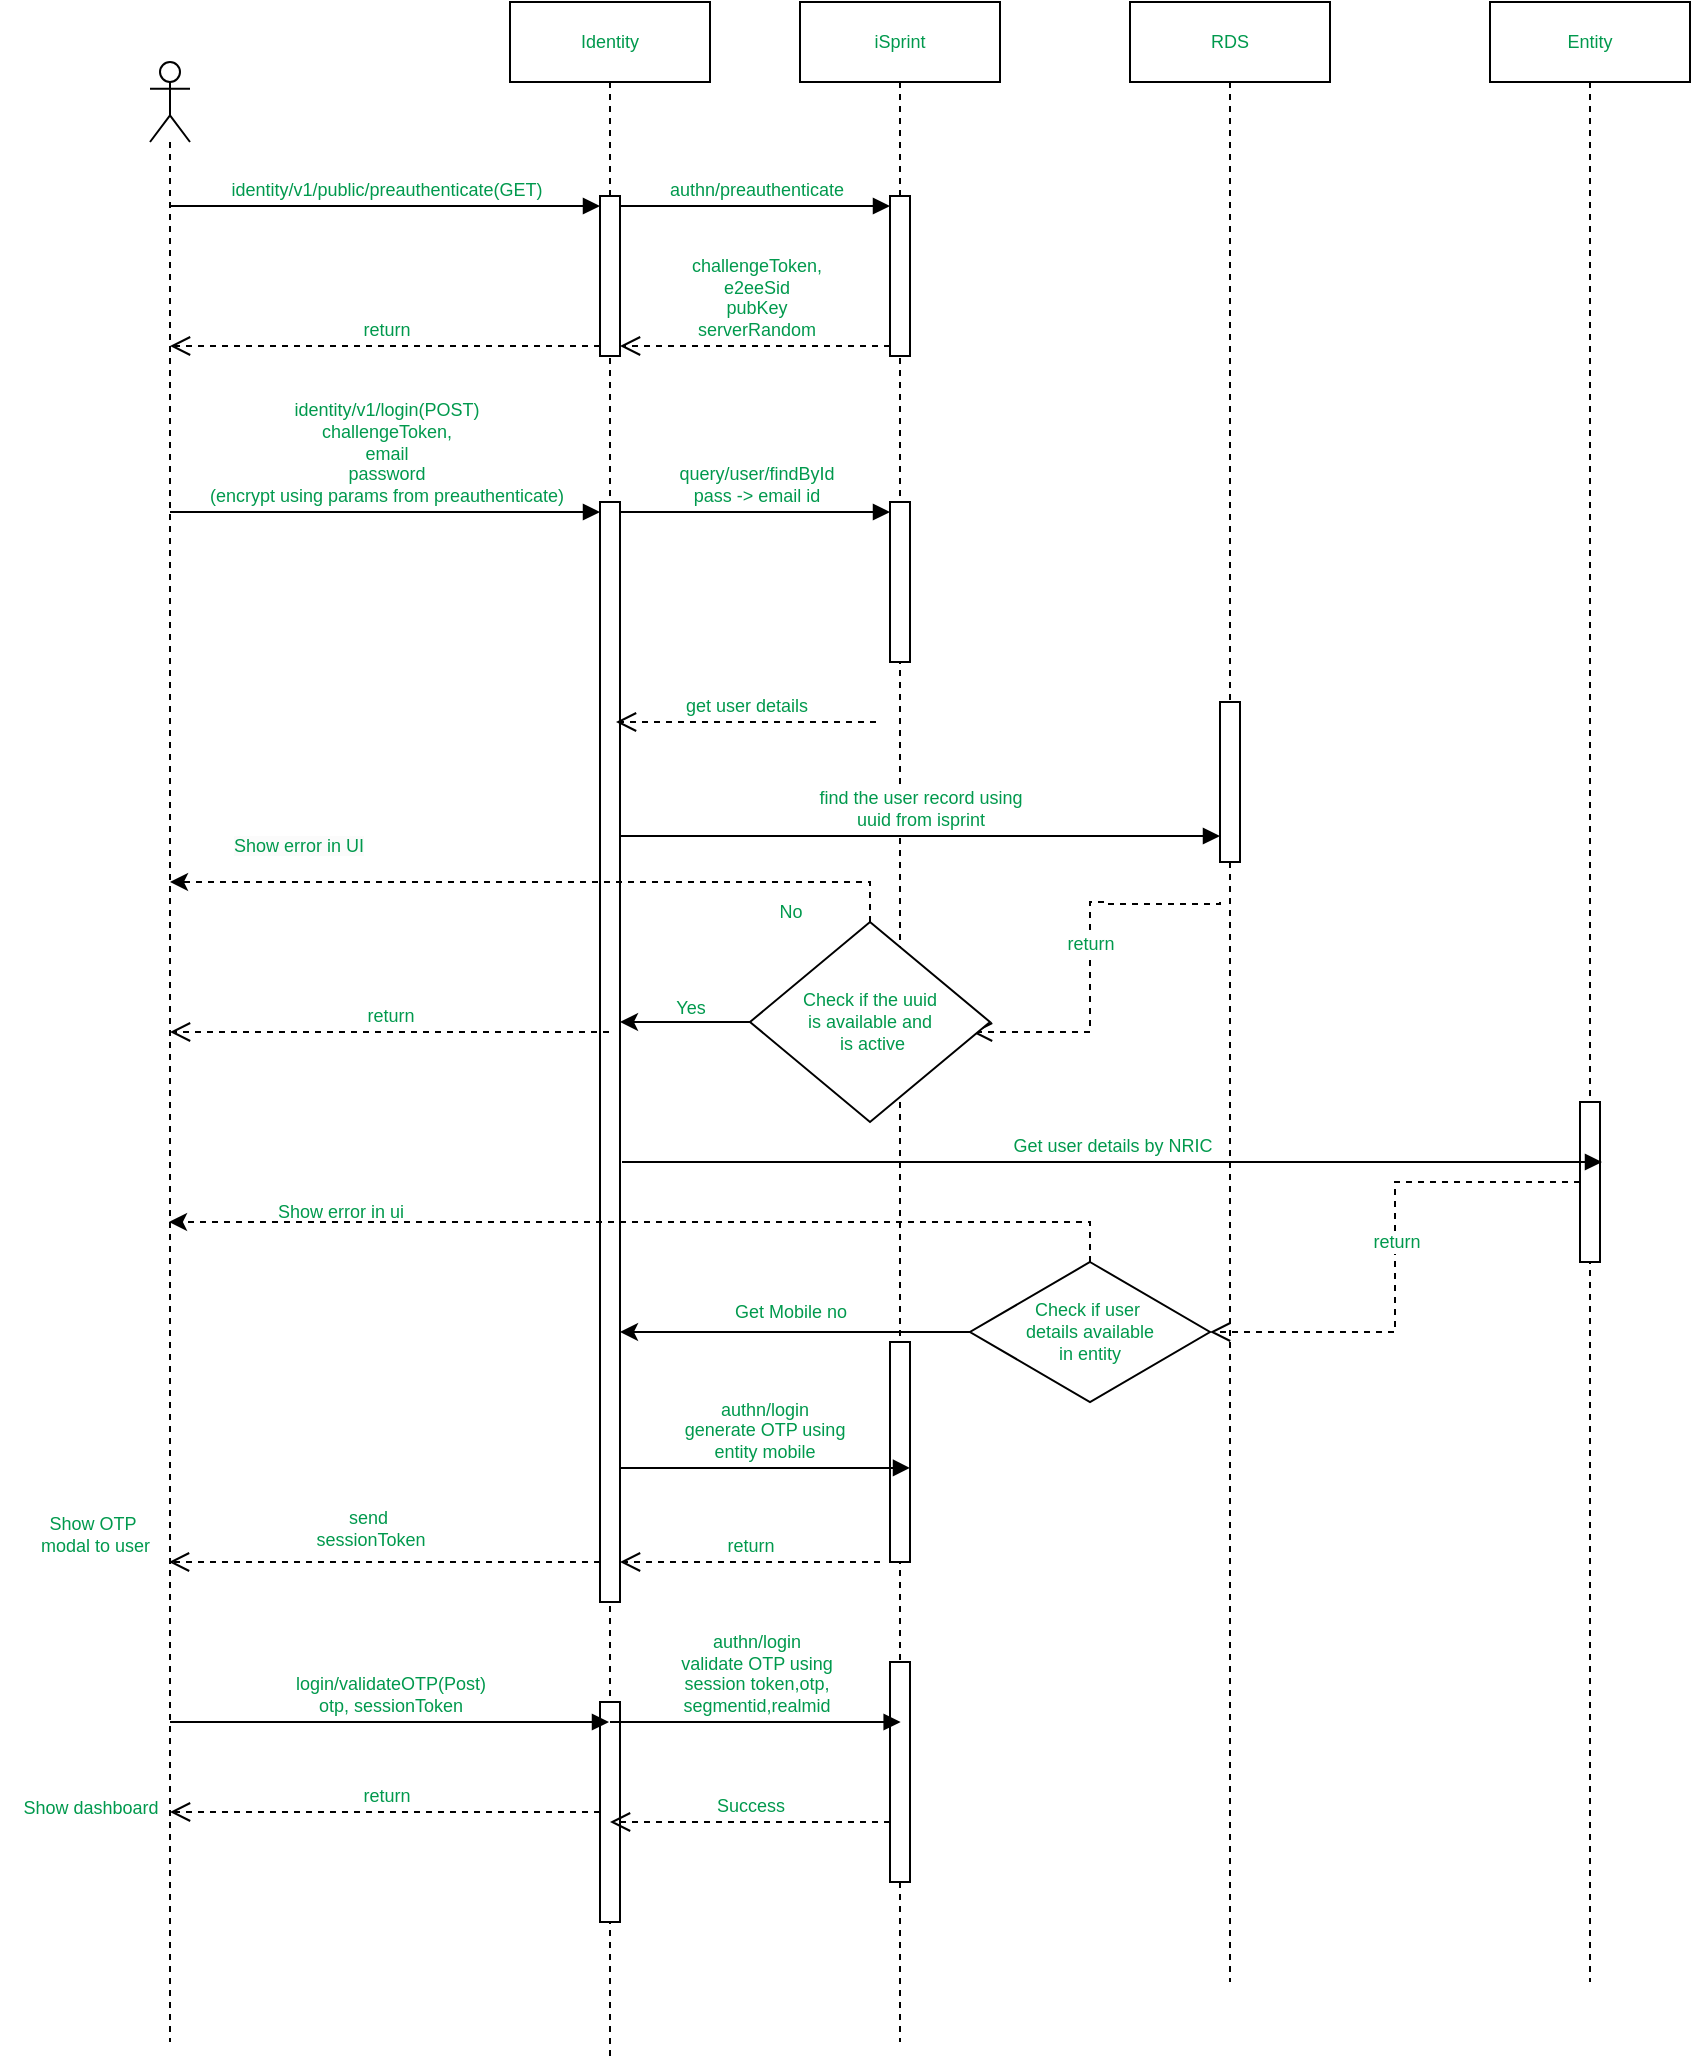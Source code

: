 <mxfile version="22.0.4" type="github">
  <diagram name="Page-1" id="RJbHu5sxq5I47JQGmV-o">
    <mxGraphModel dx="794" dy="432" grid="1" gridSize="10" guides="1" tooltips="1" connect="1" arrows="1" fold="1" page="1" pageScale="1" pageWidth="850" pageHeight="1100" math="0" shadow="0">
      <root>
        <mxCell id="0" />
        <mxCell id="1" parent="0" />
        <mxCell id="B1Z8W7b9JruNJQS_tEDy-1" value="" style="shape=umlLifeline;perimeter=lifelinePerimeter;whiteSpace=wrap;html=1;container=1;dropTarget=0;collapsible=0;recursiveResize=0;outlineConnect=0;portConstraint=eastwest;newEdgeStyle={&quot;curved&quot;:0,&quot;rounded&quot;:0};participant=umlActor;fontColor=#00994D;fontSize=9;" vertex="1" parent="1">
          <mxGeometry x="80" y="70" width="20" height="990" as="geometry" />
        </mxCell>
        <mxCell id="B1Z8W7b9JruNJQS_tEDy-2" value="Identity" style="shape=umlLifeline;perimeter=lifelinePerimeter;whiteSpace=wrap;html=1;container=1;dropTarget=0;collapsible=0;recursiveResize=0;outlineConnect=0;portConstraint=eastwest;newEdgeStyle={&quot;curved&quot;:0,&quot;rounded&quot;:0};fontColor=#00994D;fontSize=9;" vertex="1" parent="1">
          <mxGeometry x="260" y="40" width="100" height="1030" as="geometry" />
        </mxCell>
        <mxCell id="B1Z8W7b9JruNJQS_tEDy-6" value="" style="html=1;points=[[0,0,0,0,5],[0,1,0,0,-5],[1,0,0,0,5],[1,1,0,0,-5]];perimeter=orthogonalPerimeter;outlineConnect=0;targetShapes=umlLifeline;portConstraint=eastwest;newEdgeStyle={&quot;curved&quot;:0,&quot;rounded&quot;:0};fontColor=#00994D;fontSize=9;" vertex="1" parent="B1Z8W7b9JruNJQS_tEDy-2">
          <mxGeometry x="45" y="97" width="10" height="80" as="geometry" />
        </mxCell>
        <mxCell id="B1Z8W7b9JruNJQS_tEDy-16" value="" style="html=1;points=[[0,0,0,0,5],[0,1,0,0,-5],[1,0,0,0,5],[1,1,0,0,-5]];perimeter=orthogonalPerimeter;outlineConnect=0;targetShapes=umlLifeline;portConstraint=eastwest;newEdgeStyle={&quot;curved&quot;:0,&quot;rounded&quot;:0};fontColor=#00994D;fontSize=9;" vertex="1" parent="B1Z8W7b9JruNJQS_tEDy-2">
          <mxGeometry x="45" y="250" width="10" height="550" as="geometry" />
        </mxCell>
        <mxCell id="B1Z8W7b9JruNJQS_tEDy-54" value="" style="html=1;points=[[0,0,0,0,5],[0,1,0,0,-5],[1,0,0,0,5],[1,1,0,0,-5]];perimeter=orthogonalPerimeter;outlineConnect=0;targetShapes=umlLifeline;portConstraint=eastwest;newEdgeStyle={&quot;curved&quot;:0,&quot;rounded&quot;:0};fontColor=#00994D;fontSize=9;" vertex="1" parent="B1Z8W7b9JruNJQS_tEDy-2">
          <mxGeometry x="45" y="850" width="10" height="110" as="geometry" />
        </mxCell>
        <mxCell id="B1Z8W7b9JruNJQS_tEDy-3" value="iSprint" style="shape=umlLifeline;perimeter=lifelinePerimeter;whiteSpace=wrap;html=1;container=1;dropTarget=0;collapsible=0;recursiveResize=0;outlineConnect=0;portConstraint=eastwest;newEdgeStyle={&quot;curved&quot;:0,&quot;rounded&quot;:0};fontColor=#00994D;fontSize=9;" vertex="1" parent="1">
          <mxGeometry x="405" y="40" width="100" height="1020" as="geometry" />
        </mxCell>
        <mxCell id="B1Z8W7b9JruNJQS_tEDy-10" value="" style="html=1;points=[[0,0,0,0,5],[0,1,0,0,-5],[1,0,0,0,5],[1,1,0,0,-5]];perimeter=orthogonalPerimeter;outlineConnect=0;targetShapes=umlLifeline;portConstraint=eastwest;newEdgeStyle={&quot;curved&quot;:0,&quot;rounded&quot;:0};fontColor=#00994D;fontSize=9;" vertex="1" parent="B1Z8W7b9JruNJQS_tEDy-3">
          <mxGeometry x="45" y="97" width="10" height="80" as="geometry" />
        </mxCell>
        <mxCell id="B1Z8W7b9JruNJQS_tEDy-19" value="" style="html=1;points=[[0,0,0,0,5],[0,1,0,0,-5],[1,0,0,0,5],[1,1,0,0,-5]];perimeter=orthogonalPerimeter;outlineConnect=0;targetShapes=umlLifeline;portConstraint=eastwest;newEdgeStyle={&quot;curved&quot;:0,&quot;rounded&quot;:0};fontColor=#00994D;fontSize=9;" vertex="1" parent="B1Z8W7b9JruNJQS_tEDy-3">
          <mxGeometry x="45" y="250" width="10" height="80" as="geometry" />
        </mxCell>
        <mxCell id="B1Z8W7b9JruNJQS_tEDy-43" value="" style="html=1;points=[[0,0,0,0,5],[0,1,0,0,-5],[1,0,0,0,5],[1,1,0,0,-5]];perimeter=orthogonalPerimeter;outlineConnect=0;targetShapes=umlLifeline;portConstraint=eastwest;newEdgeStyle={&quot;curved&quot;:0,&quot;rounded&quot;:0};fontColor=#00994D;fontSize=9;" vertex="1" parent="B1Z8W7b9JruNJQS_tEDy-3">
          <mxGeometry x="45" y="670" width="10" height="110" as="geometry" />
        </mxCell>
        <mxCell id="B1Z8W7b9JruNJQS_tEDy-52" value="" style="html=1;points=[[0,0,0,0,5],[0,1,0,0,-5],[1,0,0,0,5],[1,1,0,0,-5]];perimeter=orthogonalPerimeter;outlineConnect=0;targetShapes=umlLifeline;portConstraint=eastwest;newEdgeStyle={&quot;curved&quot;:0,&quot;rounded&quot;:0};fontColor=#00994D;fontSize=9;" vertex="1" parent="B1Z8W7b9JruNJQS_tEDy-3">
          <mxGeometry x="45" y="830" width="10" height="110" as="geometry" />
        </mxCell>
        <mxCell id="B1Z8W7b9JruNJQS_tEDy-4" value="RDS" style="shape=umlLifeline;perimeter=lifelinePerimeter;whiteSpace=wrap;html=1;container=1;dropTarget=0;collapsible=0;recursiveResize=0;outlineConnect=0;portConstraint=eastwest;newEdgeStyle={&quot;curved&quot;:0,&quot;rounded&quot;:0};fontColor=#00994D;fontSize=9;" vertex="1" parent="1">
          <mxGeometry x="570" y="40" width="100" height="990" as="geometry" />
        </mxCell>
        <mxCell id="B1Z8W7b9JruNJQS_tEDy-22" value="" style="html=1;points=[[0,0,0,0,5],[0,1,0,0,-5],[1,0,0,0,5],[1,1,0,0,-5]];perimeter=orthogonalPerimeter;outlineConnect=0;targetShapes=umlLifeline;portConstraint=eastwest;newEdgeStyle={&quot;curved&quot;:0,&quot;rounded&quot;:0};fontColor=#00994D;fontSize=9;" vertex="1" parent="B1Z8W7b9JruNJQS_tEDy-4">
          <mxGeometry x="45" y="350" width="10" height="80" as="geometry" />
        </mxCell>
        <mxCell id="B1Z8W7b9JruNJQS_tEDy-5" value="Entity" style="shape=umlLifeline;perimeter=lifelinePerimeter;whiteSpace=wrap;html=1;container=1;dropTarget=0;collapsible=0;recursiveResize=0;outlineConnect=0;portConstraint=eastwest;newEdgeStyle={&quot;curved&quot;:0,&quot;rounded&quot;:0};fontColor=#00994D;fontSize=9;" vertex="1" parent="1">
          <mxGeometry x="750" y="40" width="100" height="990" as="geometry" />
        </mxCell>
        <mxCell id="B1Z8W7b9JruNJQS_tEDy-37" value="" style="html=1;points=[[0,0,0,0,5],[0,1,0,0,-5],[1,0,0,0,5],[1,1,0,0,-5]];perimeter=orthogonalPerimeter;outlineConnect=0;targetShapes=umlLifeline;portConstraint=eastwest;newEdgeStyle={&quot;curved&quot;:0,&quot;rounded&quot;:0};fontColor=#00994D;fontSize=9;" vertex="1" parent="B1Z8W7b9JruNJQS_tEDy-5">
          <mxGeometry x="45" y="550" width="10" height="80" as="geometry" />
        </mxCell>
        <mxCell id="B1Z8W7b9JruNJQS_tEDy-7" value="&lt;font style=&quot;font-size: 9px;&quot;&gt;identity/v1/public/preauthenticate(GET)&lt;/font&gt;" style="html=1;verticalAlign=bottom;endArrow=block;curved=0;rounded=0;entryX=0;entryY=0;entryDx=0;entryDy=5;fontColor=#00994D;fontSize=9;" edge="1" target="B1Z8W7b9JruNJQS_tEDy-6" parent="1" source="B1Z8W7b9JruNJQS_tEDy-1">
          <mxGeometry relative="1" as="geometry">
            <mxPoint x="210" y="195" as="sourcePoint" />
          </mxGeometry>
        </mxCell>
        <mxCell id="B1Z8W7b9JruNJQS_tEDy-8" value="return" style="html=1;verticalAlign=bottom;endArrow=open;dashed=1;endSize=8;curved=0;rounded=0;exitX=0;exitY=1;exitDx=0;exitDy=-5;fontColor=#00994D;fontSize=9;" edge="1" source="B1Z8W7b9JruNJQS_tEDy-6" parent="1" target="B1Z8W7b9JruNJQS_tEDy-1">
          <mxGeometry relative="1" as="geometry">
            <mxPoint x="210" y="265" as="targetPoint" />
          </mxGeometry>
        </mxCell>
        <mxCell id="B1Z8W7b9JruNJQS_tEDy-11" value="&lt;font style=&quot;font-size: 9px;&quot;&gt;authn/preauthenticate&lt;/font&gt;" style="html=1;verticalAlign=bottom;endArrow=block;curved=0;rounded=0;entryX=0;entryY=0;entryDx=0;entryDy=5;fontColor=#00994D;fontSize=9;" edge="1" parent="1" target="B1Z8W7b9JruNJQS_tEDy-10" source="B1Z8W7b9JruNJQS_tEDy-6">
          <mxGeometry relative="1" as="geometry">
            <mxPoint x="300" y="182" as="sourcePoint" />
          </mxGeometry>
        </mxCell>
        <mxCell id="B1Z8W7b9JruNJQS_tEDy-12" value="&lt;font style=&quot;font-size: 9px;&quot;&gt;challengeToken,&lt;br style=&quot;font-size: 9px;&quot;&gt;e2eeSid&lt;br style=&quot;font-size: 9px;&quot;&gt;pubKey&lt;br style=&quot;font-size: 9px;&quot;&gt;serverRandom&lt;/font&gt;" style="html=1;verticalAlign=bottom;endArrow=open;dashed=1;endSize=8;curved=0;rounded=0;exitX=0;exitY=1;exitDx=0;exitDy=-5;entryX=1;entryY=1;entryDx=0;entryDy=-5;entryPerimeter=0;fontColor=#00994D;fontSize=9;" edge="1" parent="1" source="B1Z8W7b9JruNJQS_tEDy-10" target="B1Z8W7b9JruNJQS_tEDy-6">
          <mxGeometry relative="1" as="geometry">
            <mxPoint x="300" y="252" as="targetPoint" />
          </mxGeometry>
        </mxCell>
        <mxCell id="B1Z8W7b9JruNJQS_tEDy-17" value="&lt;font style=&quot;font-size: 9px;&quot;&gt;identity/v1/login(POST)&lt;br style=&quot;font-size: 9px;&quot;&gt;challengeToken,&lt;br style=&quot;font-size: 9px;&quot;&gt;email&lt;br style=&quot;font-size: 9px;&quot;&gt;password &lt;br style=&quot;font-size: 9px;&quot;&gt;(encrypt using params from preauthenticate)&lt;/font&gt;" style="html=1;verticalAlign=bottom;endArrow=block;curved=0;rounded=0;entryX=0;entryY=0;entryDx=0;entryDy=5;fontColor=#00994D;fontSize=9;" edge="1" parent="1" target="B1Z8W7b9JruNJQS_tEDy-16" source="B1Z8W7b9JruNJQS_tEDy-1">
          <mxGeometry relative="1" as="geometry">
            <mxPoint x="130" y="335" as="sourcePoint" />
          </mxGeometry>
        </mxCell>
        <mxCell id="B1Z8W7b9JruNJQS_tEDy-20" value="&lt;font style=&quot;font-size: 9px;&quot;&gt;query/user/findById&lt;br style=&quot;font-size: 9px;&quot;&gt;pass -&amp;gt; email id&lt;br style=&quot;font-size: 9px;&quot;&gt;&lt;/font&gt;" style="html=1;verticalAlign=bottom;endArrow=block;curved=0;rounded=0;exitX=1;exitY=0;exitDx=0;exitDy=5;exitPerimeter=0;entryX=0;entryY=0;entryDx=0;entryDy=5;entryPerimeter=0;fontColor=#00994D;fontSize=9;" edge="1" parent="1" source="B1Z8W7b9JruNJQS_tEDy-16" target="B1Z8W7b9JruNJQS_tEDy-19">
          <mxGeometry relative="1" as="geometry">
            <mxPoint x="340" y="340" as="sourcePoint" />
            <mxPoint x="410" y="335" as="targetPoint" />
          </mxGeometry>
        </mxCell>
        <mxCell id="B1Z8W7b9JruNJQS_tEDy-21" value="&lt;span style=&quot;font-size: 9px;&quot;&gt;get user details&lt;/span&gt;" style="html=1;verticalAlign=bottom;endArrow=open;dashed=1;endSize=8;curved=0;rounded=0;exitX=0;exitY=1;exitDx=0;exitDy=-5;entryX=1;entryY=1;entryDx=0;entryDy=-5;entryPerimeter=0;fontColor=#00994D;fontSize=9;" edge="1" parent="1">
          <mxGeometry relative="1" as="geometry">
            <mxPoint x="313" y="400" as="targetPoint" />
            <mxPoint x="443" y="400" as="sourcePoint" />
          </mxGeometry>
        </mxCell>
        <mxCell id="B1Z8W7b9JruNJQS_tEDy-23" value="&lt;font style=&quot;font-size: 9px;&quot;&gt;find the user record using &lt;br style=&quot;font-size: 9px;&quot;&gt;uuid from isprint&lt;br style=&quot;font-size: 9px;&quot;&gt;&lt;/font&gt;" style="html=1;verticalAlign=bottom;endArrow=block;curved=0;rounded=0;fontColor=#00994D;fontSize=9;" edge="1" parent="1">
          <mxGeometry relative="1" as="geometry">
            <mxPoint x="315" y="457" as="sourcePoint" />
            <mxPoint x="615" y="457" as="targetPoint" />
          </mxGeometry>
        </mxCell>
        <mxCell id="B1Z8W7b9JruNJQS_tEDy-25" value="return" style="html=1;verticalAlign=bottom;endArrow=open;dashed=1;endSize=8;rounded=0;entryX=0.925;entryY=0.55;entryDx=0;entryDy=0;entryPerimeter=0;strokeColor=default;edgeStyle=orthogonalEdgeStyle;fontColor=#00994D;fontSize=9;" edge="1" parent="1" target="B1Z8W7b9JruNJQS_tEDy-28">
          <mxGeometry x="0.004" relative="1" as="geometry">
            <mxPoint x="615" y="490" as="sourcePoint" />
            <mxPoint x="500" y="520" as="targetPoint" />
            <Array as="points">
              <mxPoint x="615" y="491" />
              <mxPoint x="558" y="491" />
              <mxPoint x="558" y="490" />
              <mxPoint x="550" y="490" />
              <mxPoint x="550" y="555" />
            </Array>
            <mxPoint as="offset" />
          </mxGeometry>
        </mxCell>
        <mxCell id="B1Z8W7b9JruNJQS_tEDy-30" style="rounded=0;orthogonalLoop=1;jettySize=auto;html=1;exitX=0;exitY=0.5;exitDx=0;exitDy=0;fontColor=#00994D;fontSize=9;" edge="1" parent="1" source="B1Z8W7b9JruNJQS_tEDy-28" target="B1Z8W7b9JruNJQS_tEDy-16">
          <mxGeometry relative="1" as="geometry" />
        </mxCell>
        <mxCell id="B1Z8W7b9JruNJQS_tEDy-31" style="edgeStyle=orthogonalEdgeStyle;rounded=0;orthogonalLoop=1;jettySize=auto;html=1;exitX=0.5;exitY=0;exitDx=0;exitDy=0;dashed=1;fontColor=#00994D;fontSize=9;" edge="1" parent="1" source="B1Z8W7b9JruNJQS_tEDy-28" target="B1Z8W7b9JruNJQS_tEDy-1">
          <mxGeometry relative="1" as="geometry">
            <Array as="points">
              <mxPoint x="440" y="480" />
            </Array>
          </mxGeometry>
        </mxCell>
        <mxCell id="B1Z8W7b9JruNJQS_tEDy-28" value="&lt;font style=&quot;font-size: 9px;&quot;&gt;Check if the uuid &lt;br style=&quot;font-size: 9px;&quot;&gt;is available and&lt;br style=&quot;font-size: 9px;&quot;&gt;&amp;nbsp;is active&lt;/font&gt;" style="rhombus;whiteSpace=wrap;html=1;fontColor=#00994D;fontSize=9;" vertex="1" parent="1">
          <mxGeometry x="380" y="500" width="120" height="100" as="geometry" />
        </mxCell>
        <mxCell id="B1Z8W7b9JruNJQS_tEDy-32" value="No" style="text;html=1;align=center;verticalAlign=middle;resizable=0;points=[];autosize=1;strokeColor=none;fillColor=none;fontColor=#00994D;fontSize=9;" vertex="1" parent="1">
          <mxGeometry x="380" y="485" width="40" height="20" as="geometry" />
        </mxCell>
        <mxCell id="B1Z8W7b9JruNJQS_tEDy-33" value="Yes" style="text;html=1;align=center;verticalAlign=middle;resizable=0;points=[];autosize=1;strokeColor=none;fillColor=none;fontColor=#00994D;fontSize=9;" vertex="1" parent="1">
          <mxGeometry x="330" y="533" width="40" height="20" as="geometry" />
        </mxCell>
        <mxCell id="B1Z8W7b9JruNJQS_tEDy-35" value="&lt;span style=&quot;font-family: Helvetica; font-style: normal; font-variant-ligatures: normal; font-variant-caps: normal; font-weight: 400; letter-spacing: normal; orphans: 2; text-align: center; text-indent: 0px; text-transform: none; widows: 2; word-spacing: 0px; -webkit-text-stroke-width: 0px; background-color: rgb(251, 251, 251); text-decoration-thickness: initial; text-decoration-style: initial; text-decoration-color: initial; float: none; display: inline !important; font-size: 9px;&quot;&gt;&lt;font style=&quot;font-size: 9px;&quot;&gt;Show error in UI&lt;/font&gt;&lt;/span&gt;" style="text;whiteSpace=wrap;html=1;fontColor=#00994D;fontSize=9;" vertex="1" parent="1">
          <mxGeometry x="120" y="450" width="120" height="40" as="geometry" />
        </mxCell>
        <mxCell id="B1Z8W7b9JruNJQS_tEDy-38" value="&lt;font style=&quot;font-size: 9px;&quot;&gt;Get user details by NRIC&lt;/font&gt;" style="html=1;verticalAlign=bottom;endArrow=block;curved=0;rounded=0;fontColor=#00994D;fontSize=9;" edge="1" parent="1">
          <mxGeometry relative="1" as="geometry">
            <mxPoint x="316" y="620" as="sourcePoint" />
            <mxPoint x="806" y="620" as="targetPoint" />
          </mxGeometry>
        </mxCell>
        <mxCell id="B1Z8W7b9JruNJQS_tEDy-44" style="rounded=0;orthogonalLoop=1;jettySize=auto;html=1;exitX=0;exitY=0.5;exitDx=0;exitDy=0;fontColor=#00994D;fontSize=9;" edge="1" parent="1" source="B1Z8W7b9JruNJQS_tEDy-39" target="B1Z8W7b9JruNJQS_tEDy-16">
          <mxGeometry relative="1" as="geometry" />
        </mxCell>
        <mxCell id="B1Z8W7b9JruNJQS_tEDy-39" value="&lt;font style=&quot;font-size: 9px;&quot;&gt;Check if user&amp;nbsp;&lt;br style=&quot;font-size: 9px;&quot;&gt;details available&lt;br style=&quot;font-size: 9px;&quot;&gt;in entity&lt;br style=&quot;font-size: 9px;&quot;&gt;&lt;/font&gt;" style="rhombus;whiteSpace=wrap;html=1;fontColor=#00994D;fontSize=9;" vertex="1" parent="1">
          <mxGeometry x="490" y="670" width="120" height="70" as="geometry" />
        </mxCell>
        <mxCell id="B1Z8W7b9JruNJQS_tEDy-40" value="return" style="html=1;verticalAlign=bottom;endArrow=open;dashed=1;endSize=8;rounded=0;entryX=1;entryY=0.5;entryDx=0;entryDy=0;edgeStyle=orthogonalEdgeStyle;fontColor=#00994D;fontSize=9;" edge="1" parent="1" source="B1Z8W7b9JruNJQS_tEDy-37" target="B1Z8W7b9JruNJQS_tEDy-39">
          <mxGeometry relative="1" as="geometry">
            <mxPoint x="760" y="680" as="sourcePoint" />
            <mxPoint x="680" y="680" as="targetPoint" />
          </mxGeometry>
        </mxCell>
        <mxCell id="B1Z8W7b9JruNJQS_tEDy-41" style="edgeStyle=orthogonalEdgeStyle;rounded=0;orthogonalLoop=1;jettySize=auto;html=1;exitX=0.5;exitY=0;exitDx=0;exitDy=0;dashed=1;fontColor=#00994D;fontSize=9;" edge="1" parent="1">
          <mxGeometry relative="1" as="geometry">
            <mxPoint x="550" y="670" as="sourcePoint" />
            <mxPoint x="89.5" y="650" as="targetPoint" />
            <Array as="points">
              <mxPoint x="550" y="650" />
            </Array>
          </mxGeometry>
        </mxCell>
        <mxCell id="B1Z8W7b9JruNJQS_tEDy-42" value="&lt;font style=&quot;font-size: 9px;&quot;&gt;Show error in ui&lt;/font&gt;" style="text;html=1;align=center;verticalAlign=middle;resizable=0;points=[];autosize=1;strokeColor=none;fillColor=none;fontColor=#00994D;fontSize=9;" vertex="1" parent="1">
          <mxGeometry x="130" y="635" width="90" height="20" as="geometry" />
        </mxCell>
        <mxCell id="B1Z8W7b9JruNJQS_tEDy-45" value="&lt;font style=&quot;font-size: 9px;&quot;&gt;Get Mobile no&lt;/font&gt;" style="text;html=1;align=center;verticalAlign=middle;resizable=0;points=[];autosize=1;strokeColor=none;fillColor=none;fontColor=#00994D;fontSize=9;" vertex="1" parent="1">
          <mxGeometry x="360" y="685" width="80" height="20" as="geometry" />
        </mxCell>
        <mxCell id="B1Z8W7b9JruNJQS_tEDy-48" value="&lt;font style=&quot;font-size: 9px;&quot;&gt;authn/login&lt;br style=&quot;font-size: 9px;&quot;&gt;generate OTP using &lt;br style=&quot;font-size: 9px;&quot;&gt;entity mobile&lt;/font&gt;" style="html=1;verticalAlign=bottom;endArrow=block;curved=0;rounded=0;exitX=0.967;exitY=0.97;exitDx=0;exitDy=0;exitPerimeter=0;fontColor=#00994D;entryX=1;entryY=0.727;entryDx=0;entryDy=0;entryPerimeter=0;fontSize=9;" edge="1" parent="1">
          <mxGeometry width="80" relative="1" as="geometry">
            <mxPoint x="314.67" y="773" as="sourcePoint" />
            <mxPoint x="460" y="772.97" as="targetPoint" />
          </mxGeometry>
        </mxCell>
        <mxCell id="B1Z8W7b9JruNJQS_tEDy-49" value="return" style="html=1;verticalAlign=bottom;endArrow=open;dashed=1;endSize=8;curved=0;rounded=0;fontColor=#00994D;fontSize=9;" edge="1" parent="1">
          <mxGeometry relative="1" as="geometry">
            <mxPoint x="445" y="820" as="sourcePoint" />
            <mxPoint x="315" y="820" as="targetPoint" />
          </mxGeometry>
        </mxCell>
        <mxCell id="B1Z8W7b9JruNJQS_tEDy-50" value="&lt;font style=&quot;font-size: 9px;&quot;&gt;Show OTP&lt;br style=&quot;font-size: 9px;&quot;&gt;&amp;nbsp;modal to user&lt;/font&gt;" style="html=1;verticalAlign=bottom;endArrow=open;dashed=1;endSize=8;curved=0;rounded=0;fontColor=#00994D;fontSize=9;" edge="1" parent="1">
          <mxGeometry x="1" y="40" relative="1" as="geometry">
            <mxPoint x="305" y="820" as="sourcePoint" />
            <mxPoint x="89.5" y="820" as="targetPoint" />
            <mxPoint x="-39" y="-40" as="offset" />
          </mxGeometry>
        </mxCell>
        <mxCell id="B1Z8W7b9JruNJQS_tEDy-51" value="&lt;font style=&quot;font-size: 9px;&quot;&gt;send&amp;nbsp;&lt;br style=&quot;font-size: 9px;&quot;&gt;sessionToken&lt;/font&gt;" style="text;html=1;align=center;verticalAlign=middle;resizable=0;points=[];autosize=1;strokeColor=none;fillColor=none;fontColor=#00994D;fontSize=9;" vertex="1" parent="1">
          <mxGeometry x="150" y="783" width="80" height="40" as="geometry" />
        </mxCell>
        <mxCell id="B1Z8W7b9JruNJQS_tEDy-53" value="&lt;font style=&quot;font-size: 9px;&quot;&gt;login/validateOTP(Post)&lt;br style=&quot;font-size: 9px;&quot;&gt;otp, sessionToken&lt;/font&gt;" style="html=1;verticalAlign=bottom;endArrow=block;curved=0;rounded=0;fontColor=#00994D;fontSize=9;" edge="1" parent="1" target="B1Z8W7b9JruNJQS_tEDy-2">
          <mxGeometry width="80" relative="1" as="geometry">
            <mxPoint x="90" y="900" as="sourcePoint" />
            <mxPoint x="240" y="900" as="targetPoint" />
          </mxGeometry>
        </mxCell>
        <mxCell id="B1Z8W7b9JruNJQS_tEDy-56" value="&lt;font style=&quot;font-size: 9px;&quot;&gt;authn/login&lt;br style=&quot;font-size: 9px;&quot;&gt;validate OTP using &lt;br style=&quot;font-size: 9px;&quot;&gt;session token,otp,&lt;br style=&quot;font-size: 9px;&quot;&gt;segmentid,realmid&lt;br style=&quot;font-size: 9px;&quot;&gt;&lt;/font&gt;" style="html=1;verticalAlign=bottom;endArrow=block;curved=0;rounded=0;exitX=0.967;exitY=0.97;exitDx=0;exitDy=0;exitPerimeter=0;fontColor=#00994D;entryX=1;entryY=0.727;entryDx=0;entryDy=0;entryPerimeter=0;fontSize=9;" edge="1" parent="1">
          <mxGeometry x="0.005" width="80" relative="1" as="geometry">
            <mxPoint x="310.0" y="900.03" as="sourcePoint" />
            <mxPoint x="455.33" y="900" as="targetPoint" />
            <mxPoint as="offset" />
          </mxGeometry>
        </mxCell>
        <mxCell id="B1Z8W7b9JruNJQS_tEDy-57" value="Success" style="html=1;verticalAlign=bottom;endArrow=open;dashed=1;endSize=8;curved=0;rounded=0;fontColor=#00994D;fontSize=9;" edge="1" parent="1" source="B1Z8W7b9JruNJQS_tEDy-52">
          <mxGeometry relative="1" as="geometry">
            <mxPoint x="440" y="950" as="sourcePoint" />
            <mxPoint x="310" y="950" as="targetPoint" />
          </mxGeometry>
        </mxCell>
        <mxCell id="B1Z8W7b9JruNJQS_tEDy-58" value="return" style="html=1;verticalAlign=bottom;endArrow=open;dashed=1;endSize=8;curved=0;rounded=0;fontColor=#00994D;fontSize=9;" edge="1" parent="1" source="B1Z8W7b9JruNJQS_tEDy-2" target="B1Z8W7b9JruNJQS_tEDy-1">
          <mxGeometry relative="1" as="geometry">
            <mxPoint x="290" y="950" as="sourcePoint" />
            <mxPoint x="150" y="950" as="targetPoint" />
          </mxGeometry>
        </mxCell>
        <mxCell id="B1Z8W7b9JruNJQS_tEDy-59" value="return" style="html=1;verticalAlign=bottom;endArrow=open;dashed=1;endSize=8;curved=0;rounded=0;fontSize=9;fontColor=#00994D;" edge="1" parent="1" source="B1Z8W7b9JruNJQS_tEDy-54" target="B1Z8W7b9JruNJQS_tEDy-1">
          <mxGeometry relative="1" as="geometry">
            <mxPoint x="240" y="940" as="sourcePoint" />
            <mxPoint x="280" y="930" as="targetPoint" />
          </mxGeometry>
        </mxCell>
        <mxCell id="B1Z8W7b9JruNJQS_tEDy-61" value="&lt;font style=&quot;font-size: 9px;&quot;&gt;Show dashboard&lt;/font&gt;" style="text;html=1;align=center;verticalAlign=middle;resizable=0;points=[];autosize=1;strokeColor=none;fillColor=none;fontSize=9;fontColor=#00994D;" vertex="1" parent="1">
          <mxGeometry x="5" y="933" width="90" height="20" as="geometry" />
        </mxCell>
      </root>
    </mxGraphModel>
  </diagram>
</mxfile>
